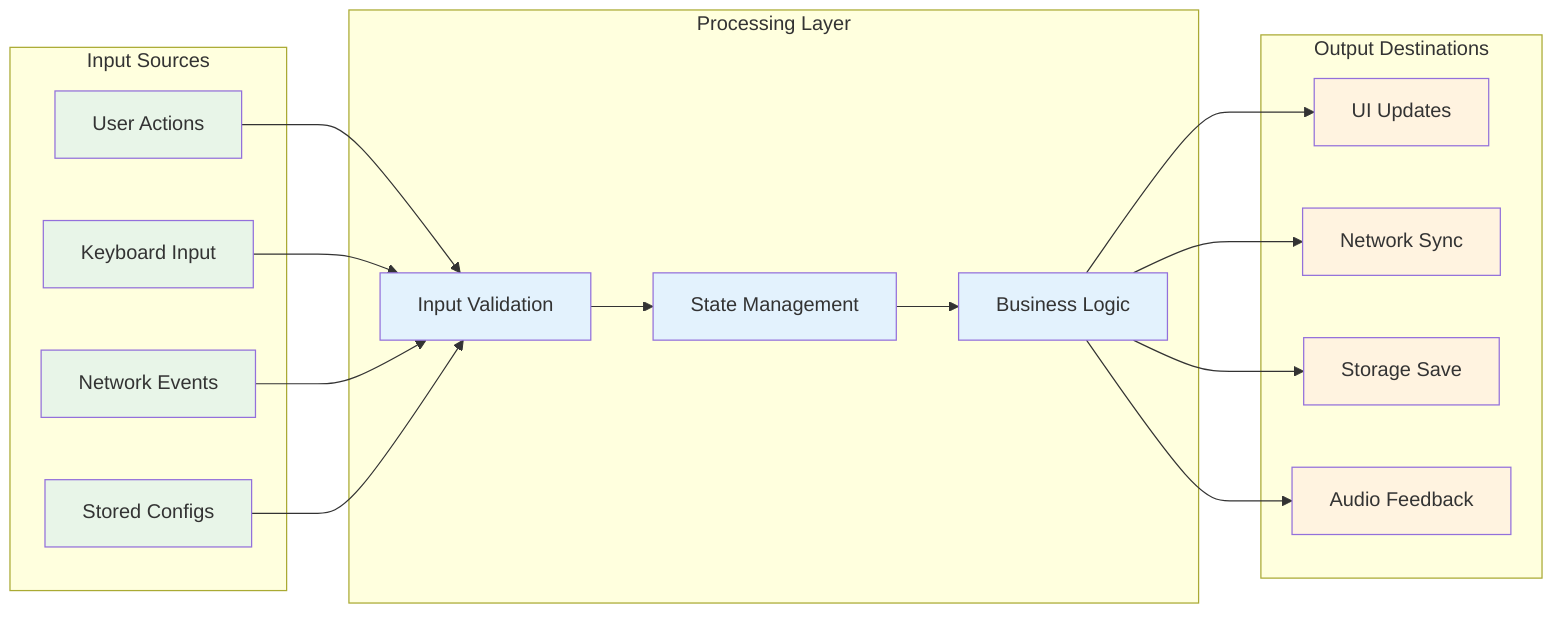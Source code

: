 flowchart LR
    subgraph "Input Sources"
        USER[User Actions]
        KEYBOARD[Keyboard Input]
        NETWORK[Network Events]
        STORAGE[Stored Configs]
    end
    
    subgraph "Processing Layer"
        VALIDATION[Input Validation]
        STATE[State Management]
        BUSINESS[Business Logic]
    end
    
    subgraph "Output Destinations"
        UI_UPDATE[UI Updates]
        NETWORK_SYNC[Network Sync]
        STORAGE_SAVE[Storage Save]
        AUDIO[Audio Feedback]
    end
    
    USER --> VALIDATION
    KEYBOARD --> VALIDATION
    NETWORK --> VALIDATION
    STORAGE --> VALIDATION
    
    VALIDATION --> STATE
    STATE --> BUSINESS
    
    BUSINESS --> UI_UPDATE
    BUSINESS --> NETWORK_SYNC
    BUSINESS --> STORAGE_SAVE
    BUSINESS --> AUDIO
    
    classDef input fill:#e8f5e8
    classDef process fill:#e3f2fd
    classDef output fill:#fff3e0
    
    class USER,KEYBOARD,NETWORK,STORAGE input
    class VALIDATION,STATE,BUSINESS process
    class UI_UPDATE,NETWORK_SYNC,STORAGE_SAVE,AUDIO output